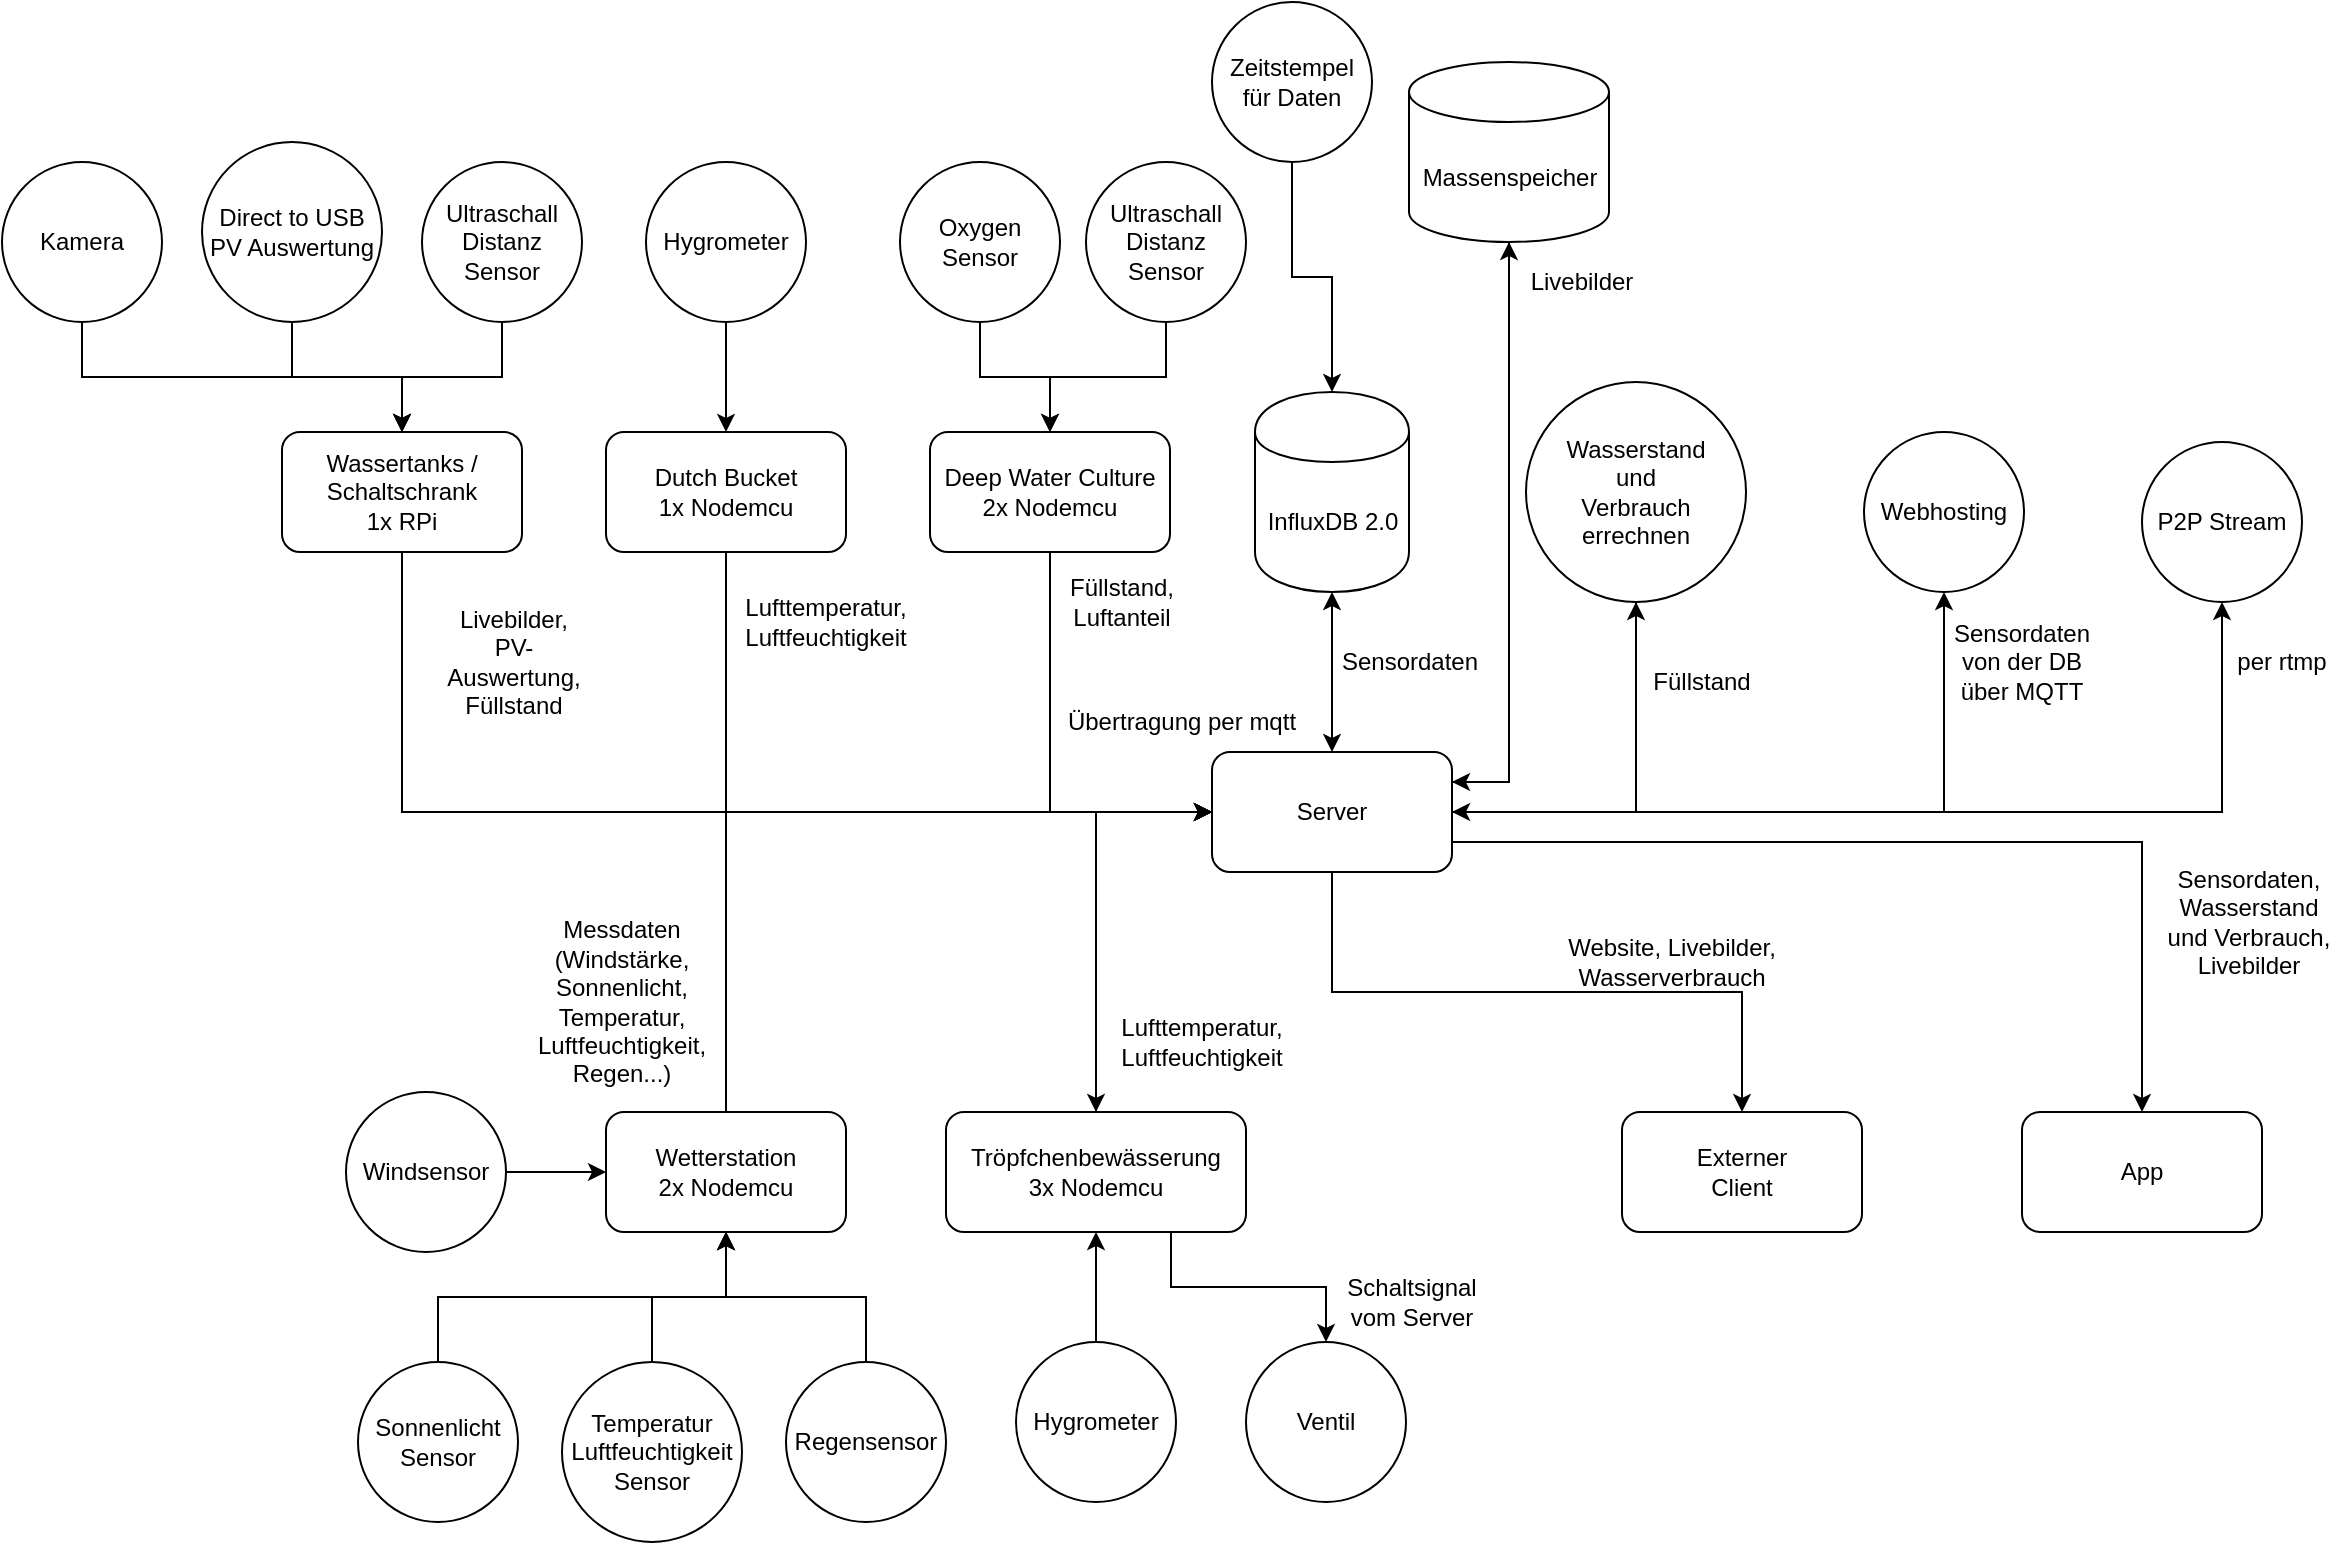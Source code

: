 <mxfile version="12.1.3" type="device" pages="1"><diagram id="rESyWiVAKytXEVX9e782" name="Seite-1"><mxGraphModel dx="2235" dy="534" grid="1" gridSize="10" guides="1" tooltips="1" connect="1" arrows="1" fold="1" page="1" pageScale="1" pageWidth="827" pageHeight="1169" math="0" shadow="0"><root><mxCell id="0"/><mxCell id="1" parent="0"/><mxCell id="85__Lu373JWNBrwoVhBG-7" style="edgeStyle=orthogonalEdgeStyle;rounded=0;orthogonalLoop=1;jettySize=auto;html=1;exitX=1;exitY=0.5;exitDx=0;exitDy=0;entryX=0.5;entryY=1;entryDx=0;entryDy=0;" parent="1" source="85__Lu373JWNBrwoVhBG-1" target="85__Lu373JWNBrwoVhBG-5" edge="1"><mxGeometry relative="1" as="geometry"/></mxCell><mxCell id="85__Lu373JWNBrwoVhBG-18" style="edgeStyle=orthogonalEdgeStyle;rounded=0;orthogonalLoop=1;jettySize=auto;html=1;exitX=1;exitY=0.5;exitDx=0;exitDy=0;entryX=0.5;entryY=1;entryDx=0;entryDy=0;" parent="1" source="85__Lu373JWNBrwoVhBG-1" target="85__Lu373JWNBrwoVhBG-17" edge="1"><mxGeometry relative="1" as="geometry"/></mxCell><mxCell id="85__Lu373JWNBrwoVhBG-20" style="edgeStyle=orthogonalEdgeStyle;rounded=0;orthogonalLoop=1;jettySize=auto;html=1;exitX=1;exitY=0.5;exitDx=0;exitDy=0;entryX=0.5;entryY=1;entryDx=0;entryDy=0;" parent="1" source="85__Lu373JWNBrwoVhBG-1" target="85__Lu373JWNBrwoVhBG-19" edge="1"><mxGeometry relative="1" as="geometry"/></mxCell><mxCell id="85__Lu373JWNBrwoVhBG-46" style="edgeStyle=orthogonalEdgeStyle;rounded=0;orthogonalLoop=1;jettySize=auto;html=1;exitX=0.5;exitY=1;exitDx=0;exitDy=0;" parent="1" source="85__Lu373JWNBrwoVhBG-1" target="85__Lu373JWNBrwoVhBG-44" edge="1"><mxGeometry relative="1" as="geometry"/></mxCell><mxCell id="85__Lu373JWNBrwoVhBG-50" style="edgeStyle=orthogonalEdgeStyle;rounded=0;orthogonalLoop=1;jettySize=auto;html=1;exitX=1;exitY=0.75;exitDx=0;exitDy=0;" parent="1" source="85__Lu373JWNBrwoVhBG-1" target="85__Lu373JWNBrwoVhBG-48" edge="1"><mxGeometry relative="1" as="geometry"/></mxCell><mxCell id="--SGVi-Hie-ZQThDteLw-11" style="edgeStyle=orthogonalEdgeStyle;rounded=0;orthogonalLoop=1;jettySize=auto;html=1;exitX=1;exitY=0.25;exitDx=0;exitDy=0;entryX=0.5;entryY=1;entryDx=0;entryDy=0;entryPerimeter=0;" parent="1" source="85__Lu373JWNBrwoVhBG-1" target="--SGVi-Hie-ZQThDteLw-8" edge="1"><mxGeometry relative="1" as="geometry"/></mxCell><mxCell id="--SGVi-Hie-ZQThDteLw-18" style="edgeStyle=orthogonalEdgeStyle;rounded=0;orthogonalLoop=1;jettySize=auto;html=1;exitX=0;exitY=0.5;exitDx=0;exitDy=0;entryX=0.5;entryY=0;entryDx=0;entryDy=0;" parent="1" source="85__Lu373JWNBrwoVhBG-1" target="85__Lu373JWNBrwoVhBG-10" edge="1"><mxGeometry relative="1" as="geometry"/></mxCell><mxCell id="85__Lu373JWNBrwoVhBG-1" value="&lt;div&gt;Server&lt;/div&gt;" style="rounded=1;whiteSpace=wrap;html=1;" parent="1" vertex="1"><mxGeometry x="355" y="385" width="120" height="60" as="geometry"/></mxCell><mxCell id="85__Lu373JWNBrwoVhBG-2" value="InfluxDB 2.0" style="shape=cylinder;whiteSpace=wrap;html=1;boundedLbl=1;backgroundOutline=1;" parent="1" vertex="1"><mxGeometry x="376.5" y="205" width="77" height="100" as="geometry"/></mxCell><mxCell id="85__Lu373JWNBrwoVhBG-4" value="" style="endArrow=classic;startArrow=classic;html=1;entryX=0.5;entryY=0;entryDx=0;entryDy=0;exitX=0.5;exitY=1;exitDx=0;exitDy=0;" parent="1" source="85__Lu373JWNBrwoVhBG-2" target="85__Lu373JWNBrwoVhBG-1" edge="1"><mxGeometry width="50" height="50" relative="1" as="geometry"><mxPoint x="392" y="525" as="sourcePoint"/><mxPoint x="442" y="475" as="targetPoint"/></mxGeometry></mxCell><mxCell id="--SGVi-Hie-ZQThDteLw-12" style="edgeStyle=orthogonalEdgeStyle;rounded=0;orthogonalLoop=1;jettySize=auto;html=1;exitX=0.5;exitY=1;exitDx=0;exitDy=0;entryX=1;entryY=0.5;entryDx=0;entryDy=0;" parent="1" source="85__Lu373JWNBrwoVhBG-5" target="85__Lu373JWNBrwoVhBG-1" edge="1"><mxGeometry relative="1" as="geometry"/></mxCell><mxCell id="85__Lu373JWNBrwoVhBG-5" value="Wasserstand &lt;br&gt;und&lt;br&gt;Verbrauch&lt;br&gt;errechnen" style="ellipse;whiteSpace=wrap;html=1;aspect=fixed;" parent="1" vertex="1"><mxGeometry x="512" y="200" width="110" height="110" as="geometry"/></mxCell><mxCell id="85__Lu373JWNBrwoVhBG-9" style="edgeStyle=orthogonalEdgeStyle;rounded=0;orthogonalLoop=1;jettySize=auto;html=1;exitX=0.5;exitY=0;exitDx=0;exitDy=0;entryX=0;entryY=0.5;entryDx=0;entryDy=0;" parent="1" source="85__Lu373JWNBrwoVhBG-8" target="85__Lu373JWNBrwoVhBG-1" edge="1"><mxGeometry relative="1" as="geometry"/></mxCell><mxCell id="85__Lu373JWNBrwoVhBG-8" value="Wetterstation&lt;br&gt;2x Nodemcu" style="rounded=1;whiteSpace=wrap;html=1;" parent="1" vertex="1"><mxGeometry x="52" y="565" width="120" height="60" as="geometry"/></mxCell><mxCell id="85__Lu373JWNBrwoVhBG-11" style="edgeStyle=orthogonalEdgeStyle;rounded=0;orthogonalLoop=1;jettySize=auto;html=1;exitX=0.5;exitY=0;exitDx=0;exitDy=0;entryX=0;entryY=0.5;entryDx=0;entryDy=0;" parent="1" source="85__Lu373JWNBrwoVhBG-10" target="85__Lu373JWNBrwoVhBG-1" edge="1"><mxGeometry relative="1" as="geometry"/></mxCell><mxCell id="--SGVi-Hie-ZQThDteLw-17" style="edgeStyle=orthogonalEdgeStyle;rounded=0;orthogonalLoop=1;jettySize=auto;html=1;exitX=0.75;exitY=1;exitDx=0;exitDy=0;" parent="1" source="85__Lu373JWNBrwoVhBG-10" target="--SGVi-Hie-ZQThDteLw-15" edge="1"><mxGeometry relative="1" as="geometry"/></mxCell><mxCell id="85__Lu373JWNBrwoVhBG-10" value="Tröpfchenbewässerung&lt;br&gt;3x Nodemcu" style="rounded=1;whiteSpace=wrap;html=1;" parent="1" vertex="1"><mxGeometry x="222" y="565" width="150" height="60" as="geometry"/></mxCell><mxCell id="85__Lu373JWNBrwoVhBG-13" style="edgeStyle=orthogonalEdgeStyle;rounded=0;orthogonalLoop=1;jettySize=auto;html=1;exitX=0.5;exitY=1;exitDx=0;exitDy=0;entryX=0;entryY=0.5;entryDx=0;entryDy=0;" parent="1" source="85__Lu373JWNBrwoVhBG-12" target="85__Lu373JWNBrwoVhBG-1" edge="1"><mxGeometry relative="1" as="geometry"/></mxCell><mxCell id="85__Lu373JWNBrwoVhBG-12" value="Dutch Bucket&lt;br&gt;1x Nodemcu" style="rounded=1;whiteSpace=wrap;html=1;" parent="1" vertex="1"><mxGeometry x="52" y="225" width="120" height="60" as="geometry"/></mxCell><mxCell id="85__Lu373JWNBrwoVhBG-15" style="edgeStyle=orthogonalEdgeStyle;rounded=0;orthogonalLoop=1;jettySize=auto;html=1;exitX=0.5;exitY=1;exitDx=0;exitDy=0;entryX=0;entryY=0.5;entryDx=0;entryDy=0;" parent="1" source="85__Lu373JWNBrwoVhBG-14" target="85__Lu373JWNBrwoVhBG-1" edge="1"><mxGeometry relative="1" as="geometry"/></mxCell><mxCell id="85__Lu373JWNBrwoVhBG-14" value="Deep Water Culture&lt;br&gt;2x Nodemcu" style="rounded=1;whiteSpace=wrap;html=1;" parent="1" vertex="1"><mxGeometry x="214" y="225" width="120" height="60" as="geometry"/></mxCell><mxCell id="85__Lu373JWNBrwoVhBG-17" value="Webhosting" style="ellipse;whiteSpace=wrap;html=1;aspect=fixed;" parent="1" vertex="1"><mxGeometry x="681" y="225" width="80" height="80" as="geometry"/></mxCell><mxCell id="85__Lu373JWNBrwoVhBG-19" value="P2P Stream" style="ellipse;whiteSpace=wrap;html=1;aspect=fixed;" parent="1" vertex="1"><mxGeometry x="820" y="230" width="80" height="80" as="geometry"/></mxCell><mxCell id="85__Lu373JWNBrwoVhBG-22" style="edgeStyle=orthogonalEdgeStyle;rounded=0;orthogonalLoop=1;jettySize=auto;html=1;exitX=0.5;exitY=1;exitDx=0;exitDy=0;entryX=0;entryY=0.5;entryDx=0;entryDy=0;" parent="1" source="85__Lu373JWNBrwoVhBG-21" target="85__Lu373JWNBrwoVhBG-1" edge="1"><mxGeometry relative="1" as="geometry"/></mxCell><mxCell id="85__Lu373JWNBrwoVhBG-21" value="Wassertanks / Schaltschrank&lt;br&gt;1x RPi" style="rounded=1;whiteSpace=wrap;html=1;" parent="1" vertex="1"><mxGeometry x="-110" y="225" width="120" height="60" as="geometry"/></mxCell><mxCell id="85__Lu373JWNBrwoVhBG-25" style="edgeStyle=orthogonalEdgeStyle;rounded=0;orthogonalLoop=1;jettySize=auto;html=1;exitX=0.5;exitY=1;exitDx=0;exitDy=0;entryX=0.5;entryY=0;entryDx=0;entryDy=0;" parent="1" source="85__Lu373JWNBrwoVhBG-23" target="85__Lu373JWNBrwoVhBG-14" edge="1"><mxGeometry relative="1" as="geometry"/></mxCell><mxCell id="85__Lu373JWNBrwoVhBG-23" value="Ultraschall Distanz Sensor" style="ellipse;whiteSpace=wrap;html=1;aspect=fixed;" parent="1" vertex="1"><mxGeometry x="292" y="90" width="80" height="80" as="geometry"/></mxCell><mxCell id="85__Lu373JWNBrwoVhBG-26" style="edgeStyle=orthogonalEdgeStyle;rounded=0;orthogonalLoop=1;jettySize=auto;html=1;exitX=0.5;exitY=1;exitDx=0;exitDy=0;" parent="1" source="85__Lu373JWNBrwoVhBG-24" target="85__Lu373JWNBrwoVhBG-14" edge="1"><mxGeometry relative="1" as="geometry"/></mxCell><mxCell id="85__Lu373JWNBrwoVhBG-24" value="Oxygen Sensor" style="ellipse;whiteSpace=wrap;html=1;aspect=fixed;" parent="1" vertex="1"><mxGeometry x="199" y="90" width="80" height="80" as="geometry"/></mxCell><mxCell id="85__Lu373JWNBrwoVhBG-28" value="" style="edgeStyle=orthogonalEdgeStyle;rounded=0;orthogonalLoop=1;jettySize=auto;html=1;" parent="1" source="85__Lu373JWNBrwoVhBG-27" target="85__Lu373JWNBrwoVhBG-12" edge="1"><mxGeometry relative="1" as="geometry"/></mxCell><mxCell id="85__Lu373JWNBrwoVhBG-27" value="Hygrometer" style="ellipse;whiteSpace=wrap;html=1;aspect=fixed;" parent="1" vertex="1"><mxGeometry x="72" y="90" width="80" height="80" as="geometry"/></mxCell><mxCell id="85__Lu373JWNBrwoVhBG-32" value="" style="edgeStyle=orthogonalEdgeStyle;rounded=0;orthogonalLoop=1;jettySize=auto;html=1;" parent="1" source="85__Lu373JWNBrwoVhBG-29" target="85__Lu373JWNBrwoVhBG-21" edge="1"><mxGeometry relative="1" as="geometry"/></mxCell><mxCell id="85__Lu373JWNBrwoVhBG-29" value="Ultraschall Distanz Sensor" style="ellipse;whiteSpace=wrap;html=1;aspect=fixed;" parent="1" vertex="1"><mxGeometry x="-40" y="90" width="80" height="80" as="geometry"/></mxCell><mxCell id="85__Lu373JWNBrwoVhBG-31" value="" style="edgeStyle=orthogonalEdgeStyle;rounded=0;orthogonalLoop=1;jettySize=auto;html=1;" parent="1" source="85__Lu373JWNBrwoVhBG-30" target="85__Lu373JWNBrwoVhBG-21" edge="1"><mxGeometry relative="1" as="geometry"/></mxCell><mxCell id="85__Lu373JWNBrwoVhBG-30" value="Direct to USB PV Auswertung" style="ellipse;whiteSpace=wrap;html=1;aspect=fixed;" parent="1" vertex="1"><mxGeometry x="-150" y="80" width="90" height="90" as="geometry"/></mxCell><mxCell id="85__Lu373JWNBrwoVhBG-34" value="" style="edgeStyle=orthogonalEdgeStyle;rounded=0;orthogonalLoop=1;jettySize=auto;html=1;" parent="1" source="85__Lu373JWNBrwoVhBG-33" target="85__Lu373JWNBrwoVhBG-10" edge="1"><mxGeometry relative="1" as="geometry"/></mxCell><mxCell id="85__Lu373JWNBrwoVhBG-33" value="Hygrometer" style="ellipse;whiteSpace=wrap;html=1;aspect=fixed;" parent="1" vertex="1"><mxGeometry x="257" y="680" width="80" height="80" as="geometry"/></mxCell><mxCell id="85__Lu373JWNBrwoVhBG-39" style="edgeStyle=orthogonalEdgeStyle;rounded=0;orthogonalLoop=1;jettySize=auto;html=1;exitX=0.5;exitY=0;exitDx=0;exitDy=0;" parent="1" source="85__Lu373JWNBrwoVhBG-35" target="85__Lu373JWNBrwoVhBG-8" edge="1"><mxGeometry relative="1" as="geometry"/></mxCell><mxCell id="85__Lu373JWNBrwoVhBG-35" value="Regensensor" style="ellipse;whiteSpace=wrap;html=1;aspect=fixed;" parent="1" vertex="1"><mxGeometry x="142" y="690" width="80" height="80" as="geometry"/></mxCell><mxCell id="85__Lu373JWNBrwoVhBG-40" value="" style="edgeStyle=orthogonalEdgeStyle;rounded=0;orthogonalLoop=1;jettySize=auto;html=1;" parent="1" source="85__Lu373JWNBrwoVhBG-36" target="85__Lu373JWNBrwoVhBG-8" edge="1"><mxGeometry relative="1" as="geometry"/></mxCell><mxCell id="85__Lu373JWNBrwoVhBG-36" value="Temperatur&lt;br&gt;Luftfeuchtigkeit Sensor" style="ellipse;whiteSpace=wrap;html=1;aspect=fixed;" parent="1" vertex="1"><mxGeometry x="30" y="690" width="90" height="90" as="geometry"/></mxCell><mxCell id="85__Lu373JWNBrwoVhBG-43" style="edgeStyle=orthogonalEdgeStyle;rounded=0;orthogonalLoop=1;jettySize=auto;html=1;exitX=0.5;exitY=0;exitDx=0;exitDy=0;" parent="1" source="85__Lu373JWNBrwoVhBG-37" target="85__Lu373JWNBrwoVhBG-8" edge="1"><mxGeometry relative="1" as="geometry"/></mxCell><mxCell id="85__Lu373JWNBrwoVhBG-37" value="Sonnenlicht&lt;br&gt;Sensor" style="ellipse;whiteSpace=wrap;html=1;aspect=fixed;" parent="1" vertex="1"><mxGeometry x="-72" y="690" width="80" height="80" as="geometry"/></mxCell><mxCell id="85__Lu373JWNBrwoVhBG-42" style="edgeStyle=orthogonalEdgeStyle;rounded=0;orthogonalLoop=1;jettySize=auto;html=1;exitX=1;exitY=0.5;exitDx=0;exitDy=0;" parent="1" source="85__Lu373JWNBrwoVhBG-38" target="85__Lu373JWNBrwoVhBG-8" edge="1"><mxGeometry relative="1" as="geometry"/></mxCell><mxCell id="85__Lu373JWNBrwoVhBG-38" value="Windsensor" style="ellipse;whiteSpace=wrap;html=1;aspect=fixed;" parent="1" vertex="1"><mxGeometry x="-78" y="555" width="80" height="80" as="geometry"/></mxCell><mxCell id="85__Lu373JWNBrwoVhBG-44" value="Externer&lt;br&gt;Client" style="rounded=1;whiteSpace=wrap;html=1;" parent="1" vertex="1"><mxGeometry x="560" y="565" width="120" height="60" as="geometry"/></mxCell><mxCell id="85__Lu373JWNBrwoVhBG-47" value="Website, Livebilder, Wasserverbrauch" style="text;html=1;strokeColor=none;fillColor=none;align=center;verticalAlign=middle;whiteSpace=wrap;rounded=0;" parent="1" vertex="1"><mxGeometry x="520" y="480" width="130" height="20" as="geometry"/></mxCell><mxCell id="85__Lu373JWNBrwoVhBG-48" value="App" style="rounded=1;whiteSpace=wrap;html=1;" parent="1" vertex="1"><mxGeometry x="760" y="565" width="120" height="60" as="geometry"/></mxCell><mxCell id="85__Lu373JWNBrwoVhBG-51" value="Sensordaten,&lt;br&gt;Wasserstand und Verbrauch, Livebilder" style="text;html=1;strokeColor=none;fillColor=none;align=center;verticalAlign=middle;whiteSpace=wrap;rounded=0;" parent="1" vertex="1"><mxGeometry x="827" y="460" width="93" height="20" as="geometry"/></mxCell><mxCell id="85__Lu373JWNBrwoVhBG-52" value="Übertragung per mqtt" style="text;html=1;strokeColor=none;fillColor=none;align=center;verticalAlign=middle;whiteSpace=wrap;rounded=0;" parent="1" vertex="1"><mxGeometry x="279" y="360" width="122" height="20" as="geometry"/></mxCell><mxCell id="85__Lu373JWNBrwoVhBG-53" value="Sensordaten" style="text;html=1;strokeColor=none;fillColor=none;align=center;verticalAlign=middle;whiteSpace=wrap;rounded=0;" parent="1" vertex="1"><mxGeometry x="433.5" y="330" width="40" height="20" as="geometry"/></mxCell><mxCell id="--SGVi-Hie-ZQThDteLw-1" value="Lufttemperatur, Luftfeuchtigkeit" style="text;html=1;strokeColor=none;fillColor=none;align=center;verticalAlign=middle;whiteSpace=wrap;rounded=0;" parent="1" vertex="1"><mxGeometry x="330" y="520" width="40" height="20" as="geometry"/></mxCell><mxCell id="--SGVi-Hie-ZQThDteLw-2" value="Messdaten (Windstärke, Sonnenlicht, Temperatur, Luftfeuchtigkeit, Regen...)" style="text;html=1;strokeColor=none;fillColor=none;align=center;verticalAlign=middle;whiteSpace=wrap;rounded=0;" parent="1" vertex="1"><mxGeometry x="40" y="500" width="40" height="20" as="geometry"/></mxCell><mxCell id="--SGVi-Hie-ZQThDteLw-3" value="Lufttemperatur, Luftfeuchtigkeit" style="text;html=1;strokeColor=none;fillColor=none;align=center;verticalAlign=middle;whiteSpace=wrap;rounded=0;" parent="1" vertex="1"><mxGeometry x="142" y="310" width="40" height="20" as="geometry"/></mxCell><mxCell id="--SGVi-Hie-ZQThDteLw-4" value="Füllstand,&lt;br&gt;Luftanteil" style="text;html=1;strokeColor=none;fillColor=none;align=center;verticalAlign=middle;whiteSpace=wrap;rounded=0;" parent="1" vertex="1"><mxGeometry x="290" y="300" width="40" height="20" as="geometry"/></mxCell><mxCell id="--SGVi-Hie-ZQThDteLw-5" value="Livebilder,&lt;br&gt;PV-Auswertung, Füllstand" style="text;html=1;strokeColor=none;fillColor=none;align=center;verticalAlign=middle;whiteSpace=wrap;rounded=0;" parent="1" vertex="1"><mxGeometry x="-38" y="330" width="88" height="20" as="geometry"/></mxCell><mxCell id="--SGVi-Hie-ZQThDteLw-7" style="edgeStyle=orthogonalEdgeStyle;rounded=0;orthogonalLoop=1;jettySize=auto;html=1;exitX=0.5;exitY=1;exitDx=0;exitDy=0;" parent="1" source="--SGVi-Hie-ZQThDteLw-6" target="85__Lu373JWNBrwoVhBG-21" edge="1"><mxGeometry relative="1" as="geometry"/></mxCell><mxCell id="--SGVi-Hie-ZQThDteLw-6" value="Kamera" style="ellipse;whiteSpace=wrap;html=1;aspect=fixed;" parent="1" vertex="1"><mxGeometry x="-250" y="90" width="80" height="80" as="geometry"/></mxCell><mxCell id="--SGVi-Hie-ZQThDteLw-9" style="edgeStyle=orthogonalEdgeStyle;rounded=0;orthogonalLoop=1;jettySize=auto;html=1;exitX=0.5;exitY=1;exitDx=0;exitDy=0;exitPerimeter=0;entryX=1;entryY=0.25;entryDx=0;entryDy=0;" parent="1" source="--SGVi-Hie-ZQThDteLw-8" target="85__Lu373JWNBrwoVhBG-1" edge="1"><mxGeometry relative="1" as="geometry"/></mxCell><mxCell id="--SGVi-Hie-ZQThDteLw-8" value="Massenspeicher" style="shape=cylinder3;whiteSpace=wrap;html=1;boundedLbl=1;backgroundOutline=1;size=15;" parent="1" vertex="1"><mxGeometry x="453.5" y="40" width="100" height="90" as="geometry"/></mxCell><mxCell id="--SGVi-Hie-ZQThDteLw-10" value="Livebilder" style="text;html=1;strokeColor=none;fillColor=none;align=center;verticalAlign=middle;whiteSpace=wrap;rounded=0;" parent="1" vertex="1"><mxGeometry x="520" y="140" width="40" height="20" as="geometry"/></mxCell><mxCell id="--SGVi-Hie-ZQThDteLw-13" value="Füllstand" style="text;html=1;strokeColor=none;fillColor=none;align=center;verticalAlign=middle;whiteSpace=wrap;rounded=0;" parent="1" vertex="1"><mxGeometry x="580" y="340" width="40" height="20" as="geometry"/></mxCell><mxCell id="--SGVi-Hie-ZQThDteLw-15" value="Ventil" style="ellipse;whiteSpace=wrap;html=1;aspect=fixed;" parent="1" vertex="1"><mxGeometry x="372" y="680" width="80" height="80" as="geometry"/></mxCell><mxCell id="--SGVi-Hie-ZQThDteLw-19" value="Schaltsignal vom Server" style="text;html=1;strokeColor=none;fillColor=none;align=center;verticalAlign=middle;whiteSpace=wrap;rounded=0;" parent="1" vertex="1"><mxGeometry x="420" y="650" width="70" height="20" as="geometry"/></mxCell><mxCell id="--SGVi-Hie-ZQThDteLw-20" value="per rtmp" style="text;html=1;strokeColor=none;fillColor=none;align=center;verticalAlign=middle;whiteSpace=wrap;rounded=0;" parent="1" vertex="1"><mxGeometry x="860" y="330" width="60" height="20" as="geometry"/></mxCell><mxCell id="L4MMGmAwYWieKLEUGxrp-2" style="edgeStyle=orthogonalEdgeStyle;rounded=0;orthogonalLoop=1;jettySize=auto;html=1;entryX=0.5;entryY=0;entryDx=0;entryDy=0;" edge="1" parent="1" source="L4MMGmAwYWieKLEUGxrp-1" target="85__Lu373JWNBrwoVhBG-2"><mxGeometry relative="1" as="geometry"/></mxCell><mxCell id="L4MMGmAwYWieKLEUGxrp-1" value="Zeitstempel&lt;br&gt;für Daten" style="ellipse;whiteSpace=wrap;html=1;aspect=fixed;" vertex="1" parent="1"><mxGeometry x="355" y="10" width="80" height="80" as="geometry"/></mxCell><mxCell id="L4MMGmAwYWieKLEUGxrp-3" value="Sensordaten von der DB über MQTT" style="text;html=1;strokeColor=none;fillColor=none;align=center;verticalAlign=middle;whiteSpace=wrap;rounded=0;" vertex="1" parent="1"><mxGeometry x="730" y="330" width="60" height="20" as="geometry"/></mxCell></root></mxGraphModel></diagram></mxfile>